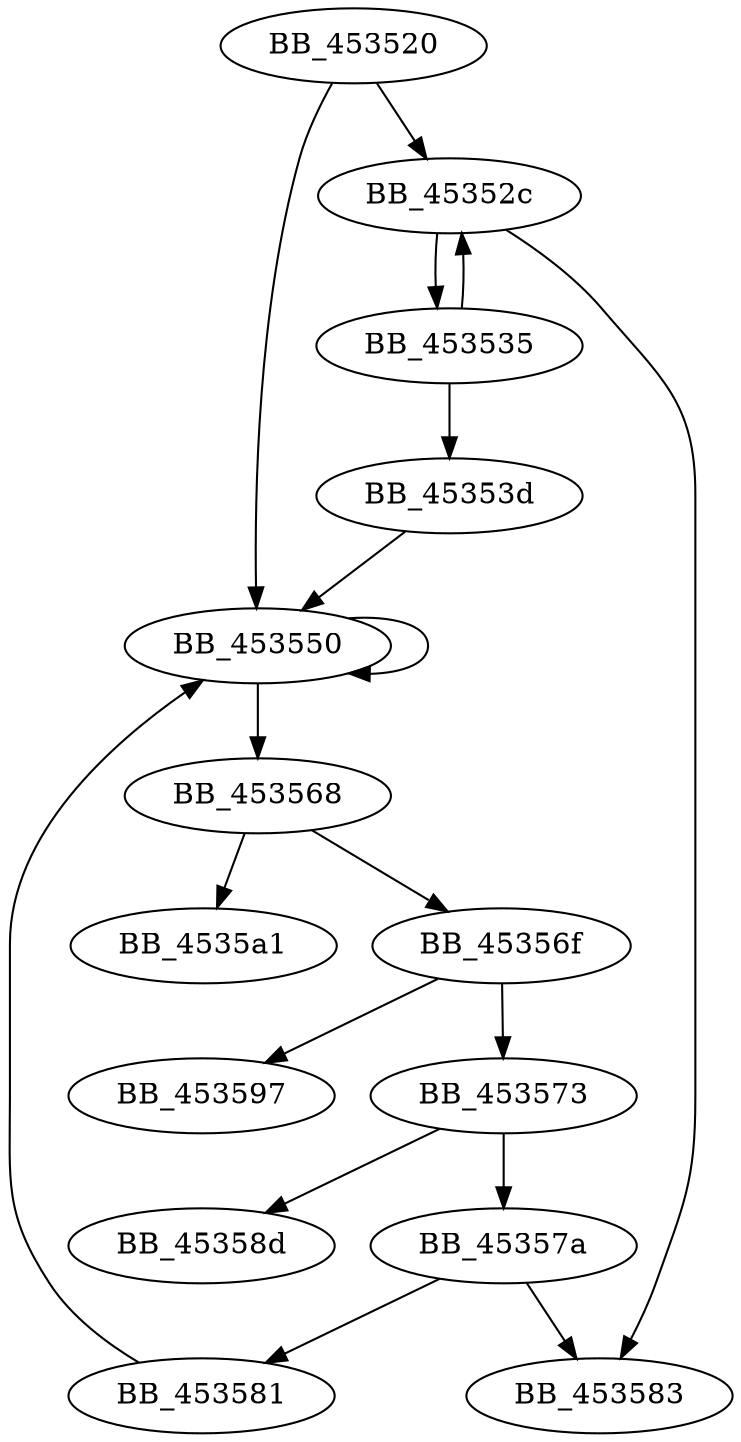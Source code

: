 DiGraph sub_453520{
BB_453520->BB_45352c
BB_453520->BB_453550
BB_45352c->BB_453535
BB_45352c->BB_453583
BB_453535->BB_45352c
BB_453535->BB_45353d
BB_45353d->BB_453550
BB_453550->BB_453550
BB_453550->BB_453568
BB_453568->BB_45356f
BB_453568->BB_4535a1
BB_45356f->BB_453573
BB_45356f->BB_453597
BB_453573->BB_45357a
BB_453573->BB_45358d
BB_45357a->BB_453581
BB_45357a->BB_453583
BB_453581->BB_453550
}
